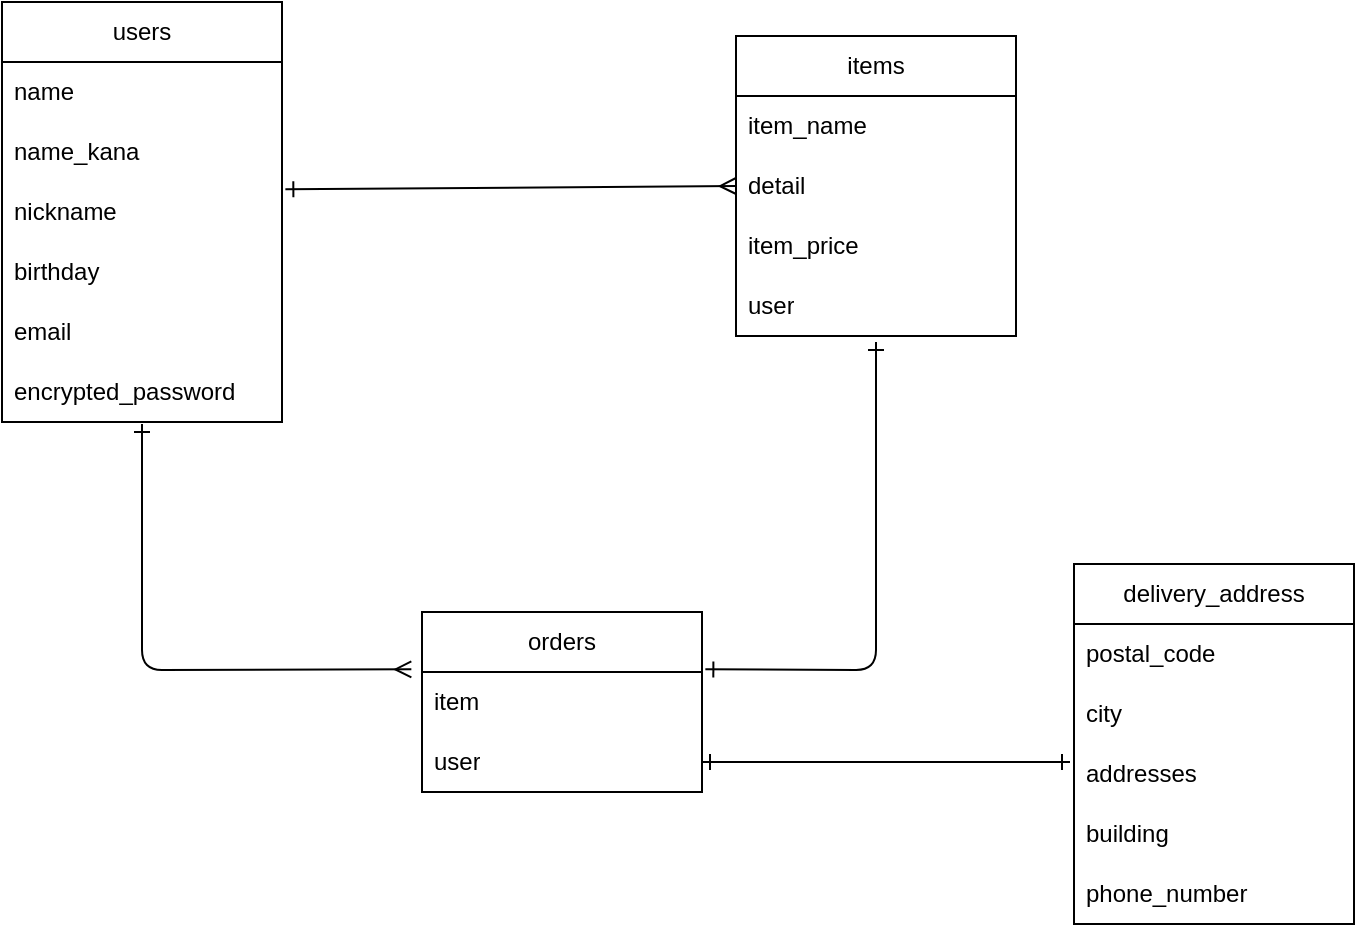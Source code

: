 <mxfile>
    <diagram id="XNimR_b3Hq2Tqw5Z7JlB" name="Page-1">
        <mxGraphModel dx="205" dy="633" grid="1" gridSize="1" guides="1" tooltips="1" connect="1" arrows="1" fold="1" page="1" pageScale="1" pageWidth="827" pageHeight="1169" math="0" shadow="0">
            <root>
                <mxCell id="0"/>
                <mxCell id="1" parent="0"/>
                <mxCell id="hJTJWG8lg0DmasZ9c5zw-85" value="users" style="swimlane;fontStyle=0;childLayout=stackLayout;horizontal=1;startSize=30;horizontalStack=0;resizeParent=1;resizeParentMax=0;resizeLast=0;collapsible=1;marginBottom=0;whiteSpace=wrap;html=1;" vertex="1" parent="1">
                    <mxGeometry x="76" y="64" width="140" height="210" as="geometry"/>
                </mxCell>
                <mxCell id="hJTJWG8lg0DmasZ9c5zw-86" value="name" style="text;strokeColor=none;fillColor=none;align=left;verticalAlign=middle;spacingLeft=4;spacingRight=4;overflow=hidden;points=[[0,0.5],[1,0.5]];portConstraint=eastwest;rotatable=0;whiteSpace=wrap;html=1;" vertex="1" parent="hJTJWG8lg0DmasZ9c5zw-85">
                    <mxGeometry y="30" width="140" height="30" as="geometry"/>
                </mxCell>
                <mxCell id="hJTJWG8lg0DmasZ9c5zw-92" value="name_kana" style="text;strokeColor=none;fillColor=none;align=left;verticalAlign=middle;spacingLeft=4;spacingRight=4;overflow=hidden;points=[[0,0.5],[1,0.5]];portConstraint=eastwest;rotatable=0;whiteSpace=wrap;html=1;" vertex="1" parent="hJTJWG8lg0DmasZ9c5zw-85">
                    <mxGeometry y="60" width="140" height="30" as="geometry"/>
                </mxCell>
                <mxCell id="hJTJWG8lg0DmasZ9c5zw-87" value="nickname" style="text;strokeColor=none;fillColor=none;align=left;verticalAlign=middle;spacingLeft=4;spacingRight=4;overflow=hidden;points=[[0,0.5],[1,0.5]];portConstraint=eastwest;rotatable=0;whiteSpace=wrap;html=1;" vertex="1" parent="hJTJWG8lg0DmasZ9c5zw-85">
                    <mxGeometry y="90" width="140" height="30" as="geometry"/>
                </mxCell>
                <mxCell id="hJTJWG8lg0DmasZ9c5zw-111" value="birthday" style="text;strokeColor=none;fillColor=none;align=left;verticalAlign=middle;spacingLeft=4;spacingRight=4;overflow=hidden;points=[[0,0.5],[1,0.5]];portConstraint=eastwest;rotatable=0;whiteSpace=wrap;html=1;" vertex="1" parent="hJTJWG8lg0DmasZ9c5zw-85">
                    <mxGeometry y="120" width="140" height="30" as="geometry"/>
                </mxCell>
                <mxCell id="hJTJWG8lg0DmasZ9c5zw-88" value="email" style="text;strokeColor=none;fillColor=none;align=left;verticalAlign=middle;spacingLeft=4;spacingRight=4;overflow=hidden;points=[[0,0.5],[1,0.5]];portConstraint=eastwest;rotatable=0;whiteSpace=wrap;html=1;" vertex="1" parent="hJTJWG8lg0DmasZ9c5zw-85">
                    <mxGeometry y="150" width="140" height="30" as="geometry"/>
                </mxCell>
                <mxCell id="hJTJWG8lg0DmasZ9c5zw-89" value="encrypted_password" style="text;strokeColor=none;fillColor=none;align=left;verticalAlign=middle;spacingLeft=4;spacingRight=4;overflow=hidden;points=[[0,0.5],[1,0.5]];portConstraint=eastwest;rotatable=0;whiteSpace=wrap;html=1;" vertex="1" parent="hJTJWG8lg0DmasZ9c5zw-85">
                    <mxGeometry y="180" width="140" height="30" as="geometry"/>
                </mxCell>
                <mxCell id="hJTJWG8lg0DmasZ9c5zw-95" style="edgeStyle=none;html=1;endArrow=ERmany;endFill=0;strokeWidth=1;startArrow=ERone;startFill=0;entryX=0;entryY=0.5;entryDx=0;entryDy=0;exitX=1.012;exitY=0.122;exitDx=0;exitDy=0;exitPerimeter=0;" edge="1" parent="1" source="hJTJWG8lg0DmasZ9c5zw-87" target="hJTJWG8lg0DmasZ9c5zw-105">
                    <mxGeometry relative="1" as="geometry">
                        <mxPoint x="358" y="145" as="targetPoint"/>
                    </mxGeometry>
                </mxCell>
                <mxCell id="hJTJWG8lg0DmasZ9c5zw-103" value="items" style="swimlane;fontStyle=0;childLayout=stackLayout;horizontal=1;startSize=30;horizontalStack=0;resizeParent=1;resizeParentMax=0;resizeLast=0;collapsible=1;marginBottom=0;whiteSpace=wrap;html=1;" vertex="1" parent="1">
                    <mxGeometry x="443" y="81" width="140" height="150" as="geometry"/>
                </mxCell>
                <mxCell id="hJTJWG8lg0DmasZ9c5zw-104" value="item_name" style="text;strokeColor=none;fillColor=none;align=left;verticalAlign=middle;spacingLeft=4;spacingRight=4;overflow=hidden;points=[[0,0.5],[1,0.5]];portConstraint=eastwest;rotatable=0;whiteSpace=wrap;html=1;" vertex="1" parent="hJTJWG8lg0DmasZ9c5zw-103">
                    <mxGeometry y="30" width="140" height="30" as="geometry"/>
                </mxCell>
                <mxCell id="hJTJWG8lg0DmasZ9c5zw-105" value="detail" style="text;strokeColor=none;fillColor=none;align=left;verticalAlign=middle;spacingLeft=4;spacingRight=4;overflow=hidden;points=[[0,0.5],[1,0.5]];portConstraint=eastwest;rotatable=0;whiteSpace=wrap;html=1;" vertex="1" parent="hJTJWG8lg0DmasZ9c5zw-103">
                    <mxGeometry y="60" width="140" height="30" as="geometry"/>
                </mxCell>
                <mxCell id="hJTJWG8lg0DmasZ9c5zw-124" value="item_price" style="text;strokeColor=none;fillColor=none;align=left;verticalAlign=middle;spacingLeft=4;spacingRight=4;overflow=hidden;points=[[0,0.5],[1,0.5]];portConstraint=eastwest;rotatable=0;whiteSpace=wrap;html=1;" vertex="1" parent="hJTJWG8lg0DmasZ9c5zw-103">
                    <mxGeometry y="90" width="140" height="30" as="geometry"/>
                </mxCell>
                <mxCell id="hJTJWG8lg0DmasZ9c5zw-137" value="user" style="text;strokeColor=none;fillColor=none;align=left;verticalAlign=middle;spacingLeft=4;spacingRight=4;overflow=hidden;points=[[0,0.5],[1,0.5]];portConstraint=eastwest;rotatable=0;whiteSpace=wrap;html=1;" vertex="1" parent="hJTJWG8lg0DmasZ9c5zw-103">
                    <mxGeometry y="120" width="140" height="30" as="geometry"/>
                </mxCell>
                <mxCell id="hJTJWG8lg0DmasZ9c5zw-107" value="orders" style="swimlane;fontStyle=0;childLayout=stackLayout;horizontal=1;startSize=30;horizontalStack=0;resizeParent=1;resizeParentMax=0;resizeLast=0;collapsible=1;marginBottom=0;whiteSpace=wrap;html=1;" vertex="1" parent="1">
                    <mxGeometry x="286" y="369" width="140" height="90" as="geometry"/>
                </mxCell>
                <mxCell id="hJTJWG8lg0DmasZ9c5zw-108" value="item" style="text;strokeColor=none;fillColor=none;align=left;verticalAlign=middle;spacingLeft=4;spacingRight=4;overflow=hidden;points=[[0,0.5],[1,0.5]];portConstraint=eastwest;rotatable=0;whiteSpace=wrap;html=1;" vertex="1" parent="hJTJWG8lg0DmasZ9c5zw-107">
                    <mxGeometry y="30" width="140" height="30" as="geometry"/>
                </mxCell>
                <mxCell id="hJTJWG8lg0DmasZ9c5zw-127" value="user" style="text;strokeColor=none;fillColor=none;align=left;verticalAlign=middle;spacingLeft=4;spacingRight=4;overflow=hidden;points=[[0,0.5],[1,0.5]];portConstraint=eastwest;rotatable=0;whiteSpace=wrap;html=1;" vertex="1" parent="hJTJWG8lg0DmasZ9c5zw-107">
                    <mxGeometry y="60" width="140" height="30" as="geometry"/>
                </mxCell>
                <mxCell id="hJTJWG8lg0DmasZ9c5zw-118" style="edgeStyle=none;html=1;strokeWidth=1;startArrow=ERone;startFill=0;endArrow=ERmany;endFill=0;entryX=-0.038;entryY=-0.044;entryDx=0;entryDy=0;entryPerimeter=0;" edge="1" parent="1" target="hJTJWG8lg0DmasZ9c5zw-108">
                    <mxGeometry relative="1" as="geometry">
                        <mxPoint x="149" y="504" as="targetPoint"/>
                        <mxPoint x="146" y="275" as="sourcePoint"/>
                        <Array as="points">
                            <mxPoint x="146" y="310"/>
                            <mxPoint x="146" y="398"/>
                        </Array>
                    </mxGeometry>
                </mxCell>
                <mxCell id="hJTJWG8lg0DmasZ9c5zw-119" value="delivery_address" style="swimlane;fontStyle=0;childLayout=stackLayout;horizontal=1;startSize=30;horizontalStack=0;resizeParent=1;resizeParentMax=0;resizeLast=0;collapsible=1;marginBottom=0;whiteSpace=wrap;html=1;" vertex="1" parent="1">
                    <mxGeometry x="612" y="345" width="140" height="180" as="geometry"/>
                </mxCell>
                <mxCell id="hJTJWG8lg0DmasZ9c5zw-122" value="postal_code" style="text;strokeColor=none;fillColor=none;align=left;verticalAlign=middle;spacingLeft=4;spacingRight=4;overflow=hidden;points=[[0,0.5],[1,0.5]];portConstraint=eastwest;rotatable=0;whiteSpace=wrap;html=1;" vertex="1" parent="hJTJWG8lg0DmasZ9c5zw-119">
                    <mxGeometry y="30" width="140" height="30" as="geometry"/>
                </mxCell>
                <mxCell id="hJTJWG8lg0DmasZ9c5zw-128" value="city" style="text;strokeColor=none;fillColor=none;align=left;verticalAlign=middle;spacingLeft=4;spacingRight=4;overflow=hidden;points=[[0,0.5],[1,0.5]];portConstraint=eastwest;rotatable=0;whiteSpace=wrap;html=1;" vertex="1" parent="hJTJWG8lg0DmasZ9c5zw-119">
                    <mxGeometry y="60" width="140" height="30" as="geometry"/>
                </mxCell>
                <mxCell id="hJTJWG8lg0DmasZ9c5zw-132" value="addresses" style="text;strokeColor=none;fillColor=none;align=left;verticalAlign=middle;spacingLeft=4;spacingRight=4;overflow=hidden;points=[[0,0.5],[1,0.5]];portConstraint=eastwest;rotatable=0;whiteSpace=wrap;html=1;" vertex="1" parent="hJTJWG8lg0DmasZ9c5zw-119">
                    <mxGeometry y="90" width="140" height="30" as="geometry"/>
                </mxCell>
                <mxCell id="hJTJWG8lg0DmasZ9c5zw-131" value="building" style="text;strokeColor=none;fillColor=none;align=left;verticalAlign=middle;spacingLeft=4;spacingRight=4;overflow=hidden;points=[[0,0.5],[1,0.5]];portConstraint=eastwest;rotatable=0;whiteSpace=wrap;html=1;" vertex="1" parent="hJTJWG8lg0DmasZ9c5zw-119">
                    <mxGeometry y="120" width="140" height="30" as="geometry"/>
                </mxCell>
                <mxCell id="hJTJWG8lg0DmasZ9c5zw-130" value="phone_number" style="text;strokeColor=none;fillColor=none;align=left;verticalAlign=middle;spacingLeft=4;spacingRight=4;overflow=hidden;points=[[0,0.5],[1,0.5]];portConstraint=eastwest;rotatable=0;whiteSpace=wrap;html=1;" vertex="1" parent="hJTJWG8lg0DmasZ9c5zw-119">
                    <mxGeometry y="150" width="140" height="30" as="geometry"/>
                </mxCell>
                <mxCell id="hJTJWG8lg0DmasZ9c5zw-133" style="edgeStyle=none;html=1;exitX=1;exitY=0.5;exitDx=0;exitDy=0;strokeWidth=1;startArrow=ERone;startFill=0;endArrow=ERone;endFill=0;" edge="1" parent="1" source="hJTJWG8lg0DmasZ9c5zw-127">
                    <mxGeometry relative="1" as="geometry">
                        <mxPoint x="610" y="444" as="targetPoint"/>
                    </mxGeometry>
                </mxCell>
                <mxCell id="hJTJWG8lg0DmasZ9c5zw-134" style="edgeStyle=none;html=1;entryX=1.012;entryY=-0.044;entryDx=0;entryDy=0;entryPerimeter=0;strokeWidth=1;startArrow=ERone;startFill=0;endArrow=ERone;endFill=0;" edge="1" parent="1" target="hJTJWG8lg0DmasZ9c5zw-108">
                    <mxGeometry relative="1" as="geometry">
                        <mxPoint x="513" y="234" as="sourcePoint"/>
                        <Array as="points">
                            <mxPoint x="513" y="398"/>
                        </Array>
                    </mxGeometry>
                </mxCell>
            </root>
        </mxGraphModel>
    </diagram>
    <diagram id="Dl2CUHLh3YdEjBCdXz6w" name="Page-2">
        <mxGraphModel dx="896" dy="633" grid="1" gridSize="10" guides="1" tooltips="1" connect="1" arrows="1" fold="1" page="1" pageScale="1" pageWidth="827" pageHeight="1169" math="0" shadow="0">
            <root>
                <mxCell id="0"/>
                <mxCell id="1" parent="0"/>
            </root>
        </mxGraphModel>
    </diagram>
</mxfile>